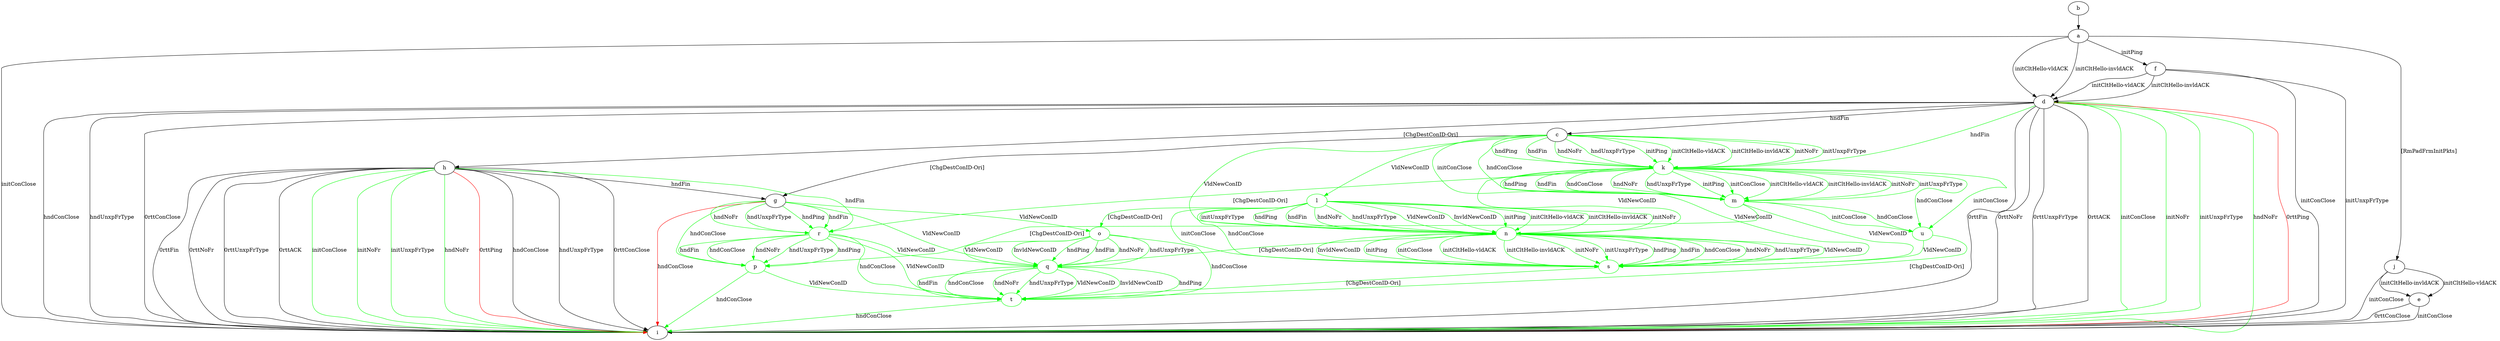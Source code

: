 digraph "" {
	a -> d	[key=0,
		label="initCltHello-vldACK "];
	a -> d	[key=1,
		label="initCltHello-invldACK "];
	a -> f	[key=0,
		label="initPing "];
	a -> i	[key=0,
		label="initConClose "];
	a -> j	[key=0,
		label="[RmPadFrmInitPkts] "];
	b -> a	[key=0];
	c -> g	[key=0,
		label="[ChgDestConID-Ori] "];
	k	[color=green];
	c -> k	[key=0,
		color=green,
		label="initPing "];
	c -> k	[key=1,
		color=green,
		label="initCltHello-vldACK "];
	c -> k	[key=2,
		color=green,
		label="initCltHello-invldACK "];
	c -> k	[key=3,
		color=green,
		label="initNoFr "];
	c -> k	[key=4,
		color=green,
		label="initUnxpFrType "];
	c -> k	[key=5,
		color=green,
		label="hndPing "];
	c -> k	[key=6,
		color=green,
		label="hndFin "];
	c -> k	[key=7,
		color=green,
		label="hndNoFr "];
	c -> k	[key=8,
		color=green,
		label="hndUnxpFrType "];
	l	[color=green];
	c -> l	[key=0,
		color=green,
		label="VldNewConID "];
	m	[color=green];
	c -> m	[key=0,
		color=green,
		label="initConClose "];
	c -> m	[key=1,
		color=green,
		label="hndConClose "];
	n	[color=green];
	c -> n	[key=0,
		color=green,
		label="VldNewConID "];
	d -> c	[key=0,
		label="hndFin "];
	d -> h	[key=0,
		label="[ChgDestConID-Ori] "];
	d -> i	[key=0,
		label="hndConClose "];
	d -> i	[key=1,
		label="hndUnxpFrType "];
	d -> i	[key=2,
		label="0rttConClose "];
	d -> i	[key=3,
		label="0rttFin "];
	d -> i	[key=4,
		label="0rttNoFr "];
	d -> i	[key=5,
		label="0rttUnxpFrType "];
	d -> i	[key=6,
		label="0rttACK "];
	d -> i	[key=7,
		color=green,
		label="initConClose "];
	d -> i	[key=8,
		color=green,
		label="initNoFr "];
	d -> i	[key=9,
		color=green,
		label="initUnxpFrType "];
	d -> i	[key=10,
		color=green,
		label="hndNoFr "];
	d -> i	[key=11,
		color=red,
		label="0rttPing "];
	d -> k	[key=0,
		color=green,
		label="hndFin "];
	e -> i	[key=0,
		label="initConClose "];
	e -> i	[key=1,
		label="0rttConClose "];
	f -> d	[key=0,
		label="initCltHello-vldACK "];
	f -> d	[key=1,
		label="initCltHello-invldACK "];
	f -> i	[key=0,
		label="initConClose "];
	f -> i	[key=1,
		label="initUnxpFrType "];
	g -> i	[key=0,
		color=red,
		label="hndConClose "];
	o	[color=green];
	g -> o	[key=0,
		color=green,
		label="VldNewConID "];
	p	[color=green];
	g -> p	[key=0,
		color=green,
		label="hndConClose "];
	q	[color=green];
	g -> q	[key=0,
		color=green,
		label="VldNewConID "];
	r	[color=green];
	g -> r	[key=0,
		color=green,
		label="hndPing "];
	g -> r	[key=1,
		color=green,
		label="hndFin "];
	g -> r	[key=2,
		color=green,
		label="hndNoFr "];
	g -> r	[key=3,
		color=green,
		label="hndUnxpFrType "];
	h -> g	[key=0,
		label="hndFin "];
	h -> i	[key=0,
		label="hndConClose "];
	h -> i	[key=1,
		label="hndUnxpFrType "];
	h -> i	[key=2,
		label="0rttConClose "];
	h -> i	[key=3,
		label="0rttFin "];
	h -> i	[key=4,
		label="0rttNoFr "];
	h -> i	[key=5,
		label="0rttUnxpFrType "];
	h -> i	[key=6,
		label="0rttACK "];
	h -> i	[key=7,
		color=green,
		label="initConClose "];
	h -> i	[key=8,
		color=green,
		label="initNoFr "];
	h -> i	[key=9,
		color=green,
		label="initUnxpFrType "];
	h -> i	[key=10,
		color=green,
		label="hndNoFr "];
	h -> i	[key=11,
		color=red,
		label="0rttPing "];
	h -> r	[key=0,
		color=green,
		label="hndFin "];
	j -> e	[key=0,
		label="initCltHello-vldACK "];
	j -> e	[key=1,
		label="initCltHello-invldACK "];
	j -> i	[key=0,
		label="initConClose "];
	k -> m	[key=0,
		color=green,
		label="initPing "];
	k -> m	[key=1,
		color=green,
		label="initConClose "];
	k -> m	[key=2,
		color=green,
		label="initCltHello-vldACK "];
	k -> m	[key=3,
		color=green,
		label="initCltHello-invldACK "];
	k -> m	[key=4,
		color=green,
		label="initNoFr "];
	k -> m	[key=5,
		color=green,
		label="initUnxpFrType "];
	k -> m	[key=6,
		color=green,
		label="hndPing "];
	k -> m	[key=7,
		color=green,
		label="hndFin "];
	k -> m	[key=8,
		color=green,
		label="hndConClose "];
	k -> m	[key=9,
		color=green,
		label="hndNoFr "];
	k -> m	[key=10,
		color=green,
		label="hndUnxpFrType "];
	k -> n	[key=0,
		color=green,
		label="VldNewConID "];
	k -> r	[key=0,
		color=green,
		label="[ChgDestConID-Ori] "];
	s	[color=green];
	k -> s	[key=0,
		color=green,
		label="VldNewConID "];
	u	[color=green];
	k -> u	[key=0,
		color=green,
		label="initConClose "];
	k -> u	[key=1,
		color=green,
		label="hndConClose "];
	l -> n	[key=0,
		color=green,
		label="initPing "];
	l -> n	[key=1,
		color=green,
		label="initCltHello-vldACK "];
	l -> n	[key=2,
		color=green,
		label="initCltHello-invldACK "];
	l -> n	[key=3,
		color=green,
		label="initNoFr "];
	l -> n	[key=4,
		color=green,
		label="initUnxpFrType "];
	l -> n	[key=5,
		color=green,
		label="hndPing "];
	l -> n	[key=6,
		color=green,
		label="hndFin "];
	l -> n	[key=7,
		color=green,
		label="hndNoFr "];
	l -> n	[key=8,
		color=green,
		label="hndUnxpFrType "];
	l -> n	[key=9,
		color=green,
		label="VldNewConID "];
	l -> n	[key=10,
		color=green,
		label="InvldNewConID "];
	l -> o	[key=0,
		color=green,
		label="[ChgDestConID-Ori] "];
	l -> s	[key=0,
		color=green,
		label="initConClose "];
	l -> s	[key=1,
		color=green,
		label="hndConClose "];
	m -> p	[key=0,
		color=green,
		label="[ChgDestConID-Ori] "];
	m -> s	[key=0,
		color=green,
		label="VldNewConID "];
	m -> u	[key=0,
		color=green,
		label="initConClose "];
	m -> u	[key=1,
		color=green,
		label="hndConClose "];
	n -> q	[key=0,
		color=green,
		label="[ChgDestConID-Ori] "];
	n -> s	[key=0,
		color=green,
		label="initPing "];
	n -> s	[key=1,
		color=green,
		label="initConClose "];
	n -> s	[key=2,
		color=green,
		label="initCltHello-vldACK "];
	n -> s	[key=3,
		color=green,
		label="initCltHello-invldACK "];
	n -> s	[key=4,
		color=green,
		label="initNoFr "];
	n -> s	[key=5,
		color=green,
		label="initUnxpFrType "];
	n -> s	[key=6,
		color=green,
		label="hndPing "];
	n -> s	[key=7,
		color=green,
		label="hndFin "];
	n -> s	[key=8,
		color=green,
		label="hndConClose "];
	n -> s	[key=9,
		color=green,
		label="hndNoFr "];
	n -> s	[key=10,
		color=green,
		label="hndUnxpFrType "];
	n -> s	[key=11,
		color=green,
		label="VldNewConID "];
	n -> s	[key=12,
		color=green,
		label="InvldNewConID "];
	o -> q	[key=0,
		color=green,
		label="hndPing "];
	o -> q	[key=1,
		color=green,
		label="hndFin "];
	o -> q	[key=2,
		color=green,
		label="hndNoFr "];
	o -> q	[key=3,
		color=green,
		label="hndUnxpFrType "];
	o -> q	[key=4,
		color=green,
		label="VldNewConID "];
	o -> q	[key=5,
		color=green,
		label="InvldNewConID "];
	t	[color=green];
	o -> t	[key=0,
		color=green,
		label="hndConClose "];
	p -> i	[key=0,
		color=green,
		label="hndConClose "];
	p -> t	[key=0,
		color=green,
		label="VldNewConID "];
	q -> t	[key=0,
		color=green,
		label="hndPing "];
	q -> t	[key=1,
		color=green,
		label="hndFin "];
	q -> t	[key=2,
		color=green,
		label="hndConClose "];
	q -> t	[key=3,
		color=green,
		label="hndNoFr "];
	q -> t	[key=4,
		color=green,
		label="hndUnxpFrType "];
	q -> t	[key=5,
		color=green,
		label="VldNewConID "];
	q -> t	[key=6,
		color=green,
		label="InvldNewConID "];
	r -> p	[key=0,
		color=green,
		label="hndPing "];
	r -> p	[key=1,
		color=green,
		label="hndFin "];
	r -> p	[key=2,
		color=green,
		label="hndConClose "];
	r -> p	[key=3,
		color=green,
		label="hndNoFr "];
	r -> p	[key=4,
		color=green,
		label="hndUnxpFrType "];
	r -> q	[key=0,
		color=green,
		label="VldNewConID "];
	r -> t	[key=0,
		color=green,
		label="hndConClose "];
	r -> t	[key=1,
		color=green,
		label="VldNewConID "];
	s -> t	[key=0,
		color=green,
		label="[ChgDestConID-Ori] "];
	t -> i	[key=0,
		color=green,
		label="hndConClose "];
	u -> s	[key=0,
		color=green,
		label="VldNewConID "];
	u -> t	[key=0,
		color=green,
		label="[ChgDestConID-Ori] "];
}
